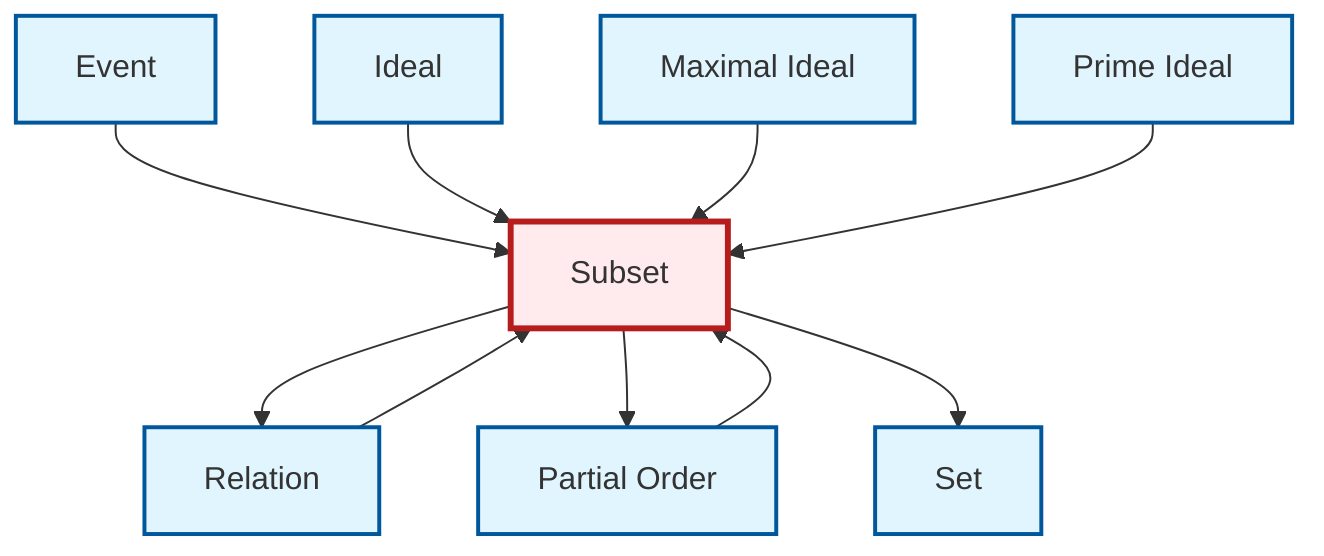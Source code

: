 graph TD
    classDef definition fill:#e1f5fe,stroke:#01579b,stroke-width:2px
    classDef theorem fill:#f3e5f5,stroke:#4a148c,stroke-width:2px
    classDef axiom fill:#fff3e0,stroke:#e65100,stroke-width:2px
    classDef example fill:#e8f5e9,stroke:#1b5e20,stroke-width:2px
    classDef current fill:#ffebee,stroke:#b71c1c,stroke-width:3px
    def-ideal["Ideal"]:::definition
    def-prime-ideal["Prime Ideal"]:::definition
    def-partial-order["Partial Order"]:::definition
    def-set["Set"]:::definition
    def-subset["Subset"]:::definition
    def-relation["Relation"]:::definition
    def-event["Event"]:::definition
    def-maximal-ideal["Maximal Ideal"]:::definition
    def-relation --> def-subset
    def-subset --> def-relation
    def-event --> def-subset
    def-subset --> def-partial-order
    def-ideal --> def-subset
    def-subset --> def-set
    def-partial-order --> def-subset
    def-maximal-ideal --> def-subset
    def-prime-ideal --> def-subset
    class def-subset current